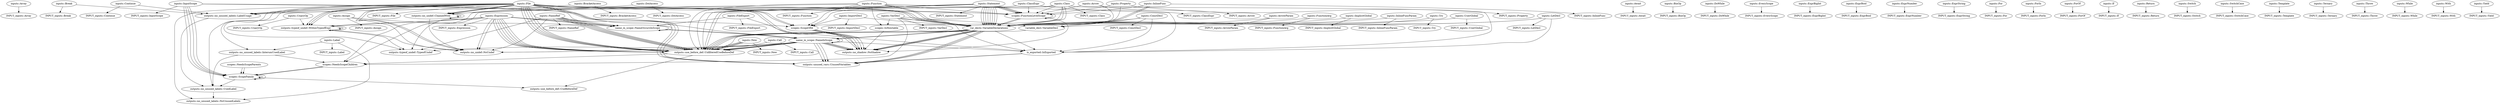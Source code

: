 digraph {
    0 [label="INPUT_inputs::Array"];
    1 [label="INPUT_inputs::Arrow"];
    2 [label="INPUT_inputs::ArrowParam"];
    3 [label="INPUT_inputs::Assign"];
    4 [label="INPUT_inputs::Await"];
    5 [label="INPUT_inputs::BinOp"];
    6 [label="INPUT_inputs::BracketAccess"];
    7 [label="INPUT_inputs::Break"];
    8 [label="INPUT_inputs::Call"];
    9 [label="INPUT_inputs::Class"];
    10 [label="INPUT_inputs::ClassExpr"];
    11 [label="INPUT_inputs::ConstDecl"];
    12 [label="INPUT_inputs::Continue"];
    13 [label="INPUT_inputs::DoWhile"];
    14 [label="INPUT_inputs::DotAccess"];
    15 [label="INPUT_inputs::EveryScope"];
    16 [label="INPUT_inputs::ExprBigInt"];
    17 [label="INPUT_inputs::ExprBool"];
    18 [label="INPUT_inputs::ExprNumber"];
    19 [label="INPUT_inputs::ExprString"];
    20 [label="INPUT_inputs::Expression"];
    21 [label="INPUT_inputs::File"];
    22 [label="INPUT_inputs::FileExport"];
    23 [label="INPUT_inputs::For"];
    24 [label="INPUT_inputs::ForIn"];
    25 [label="INPUT_inputs::ForOf"];
    26 [label="INPUT_inputs::Function"];
    27 [label="INPUT_inputs::FunctionArg"];
    28 [label="INPUT_inputs::If"];
    29 [label="INPUT_inputs::ImplicitGlobal"];
    30 [label="INPUT_inputs::ImportDecl"];
    31 [label="INPUT_inputs::InlineFunc"];
    32 [label="INPUT_inputs::InlineFuncParam"];
    33 [label="INPUT_inputs::InputScope"];
    34 [label="INPUT_inputs::Label"];
    35 [label="INPUT_inputs::LetDecl"];
    36 [label="INPUT_inputs::NameRef"];
    37 [label="INPUT_inputs::New"];
    38 [label="INPUT_inputs::Property"];
    39 [label="INPUT_inputs::Return"];
    40 [label="INPUT_inputs::Statement"];
    41 [label="INPUT_inputs::Switch"];
    42 [label="INPUT_inputs::SwitchCase"];
    43 [label="INPUT_inputs::Template"];
    44 [label="INPUT_inputs::Ternary"];
    45 [label="INPUT_inputs::Throw"];
    46 [label="INPUT_inputs::Try"];
    47 [label="INPUT_inputs::UnaryOp"];
    48 [label="INPUT_inputs::UserGlobal"];
    49 [label="INPUT_inputs::VarDecl"];
    50 [label="INPUT_inputs::While"];
    51 [label="INPUT_inputs::With"];
    52 [label="INPUT_inputs::Yield"];
    53 [label="inputs::Array"];
    54 [label="inputs::Arrow"];
    55 [label="inputs::ArrowParam"];
    56 [label="inputs::Assign"];
    57 [label="inputs::Await"];
    58 [label="inputs::BinOp"];
    59 [label="inputs::BracketAccess"];
    60 [label="inputs::Break"];
    61 [label="inputs::Call"];
    62 [label="inputs::Class"];
    63 [label="inputs::ClassExpr"];
    64 [label="inputs::ConstDecl"];
    65 [label="inputs::Continue"];
    66 [label="inputs::DoWhile"];
    67 [label="inputs::DotAccess"];
    68 [label="inputs::EveryScope"];
    69 [label="inputs::ExprBigInt"];
    70 [label="inputs::ExprBool"];
    71 [label="inputs::ExprNumber"];
    72 [label="inputs::ExprString"];
    73 [label="inputs::Expression"];
    74 [label="inputs::File"];
    75 [label="inputs::FileExport"];
    76 [label="inputs::For"];
    77 [label="inputs::ForIn"];
    78 [label="inputs::ForOf"];
    79 [label="inputs::Function"];
    80 [label="inputs::FunctionArg"];
    81 [label="inputs::If"];
    82 [label="inputs::ImplicitGlobal"];
    83 [label="inputs::ImportDecl"];
    84 [label="inputs::InlineFunc"];
    85 [label="inputs::InlineFuncParam"];
    86 [label="inputs::InputScope"];
    87 [label="inputs::Label"];
    88 [label="inputs::LetDecl"];
    89 [label="inputs::NameRef"];
    90 [label="inputs::New"];
    91 [label="inputs::Property"];
    92 [label="inputs::Return"];
    93 [label="inputs::Statement"];
    94 [label="inputs::Switch"];
    95 [label="inputs::SwitchCase"];
    96 [label="inputs::Template"];
    97 [label="inputs::Ternary"];
    98 [label="inputs::Throw"];
    99 [label="inputs::Try"];
    100 [label="inputs::UnaryOp"];
    101 [label="inputs::UserGlobal"];
    102 [label="inputs::VarDecl"];
    103 [label="inputs::While"];
    104 [label="inputs::With"];
    105 [label="inputs::Yield"];
    106 [label="is_exported::IsExported"];
    107 [label="name_in_scope::NameInScope"];
    108 [label="name_in_scope::NameOccursInScope"];
    109 [label="outputs::no_shadow::NoShadow"];
    110 [label="outputs::no_undef::ChainedWith"];
    111 [label="outputs::no_undef::NoUndef"];
    112 [label="outputs::no_unused_labels::InterumUsedLabel"];
    113 [label="outputs::no_unused_labels::LabelUsage"];
    114 [label="outputs::no_unused_labels::NoUnusedLabels"];
    115 [label="outputs::no_unused_labels::UsedLabel"];
    116 [label="outputs::typeof_undef::TypeofUndef"];
    117 [label="outputs::typeof_undef::WithinTypeofExpr"];
    118 [label="outputs::unused_vars::UnusedVariables"];
    119 [label="outputs::use_before_def::UnfilteredUseBeforeDef"];
    120 [label="outputs::use_before_def::UseBeforeDef"];
    121 [label="scopes::FunctionLevelScope"];
    122 [label="scopes::IsHoistable"];
    123 [label="scopes::NeedsScopeChildren"];
    124 [label="scopes::NeedsScopeParents"];
    125 [label="scopes::ScopeFamily"];
    126 [label="scopes::ScopeOfId"];
    127 [label="var_decls::VariableDeclarations"];
    128 [label="variable_decl::VariableDecl"];
    53 -> 0;
    54 -> 1;
    54 -> 121;
    54 -> 127;
    55 -> 2;
    55 -> 127;
    56 -> 3;
    56 -> 108;
    56 -> 111;
    57 -> 4;
    58 -> 5;
    59 -> 6;
    59 -> 110;
    60 -> 7;
    60 -> 113;
    61 -> 8;
    61 -> 119;
    62 -> 9;
    62 -> 106;
    62 -> 119;
    62 -> 119;
    62 -> 121;
    62 -> 126;
    62 -> 127;
    62 -> 127;
    63 -> 10;
    63 -> 119;
    63 -> 121;
    64 -> 11;
    64 -> 106;
    64 -> 127;
    64 -> 128;
    65 -> 12;
    65 -> 113;
    66 -> 13;
    67 -> 14;
    67 -> 110;
    68 -> 15;
    69 -> 16;
    70 -> 17;
    71 -> 18;
    72 -> 19;
    73 -> 20;
    73 -> 108;
    73 -> 108;
    73 -> 111;
    73 -> 111;
    73 -> 116;
    73 -> 117;
    73 -> 117;
    73 -> 119;
    73 -> 119;
    73 -> 119;
    73 -> 119;
    73 -> 119;
    73 -> 119;
    73 -> 126;
    74 -> 21;
    74 -> 109;
    74 -> 109;
    74 -> 110;
    74 -> 110;
    74 -> 110;
    74 -> 111;
    74 -> 111;
    74 -> 112;
    74 -> 113;
    74 -> 113;
    74 -> 114;
    74 -> 115;
    74 -> 116;
    74 -> 117;
    74 -> 117;
    74 -> 117;
    74 -> 118;
    74 -> 118;
    74 -> 118;
    74 -> 119;
    74 -> 119;
    74 -> 119;
    74 -> 119;
    74 -> 119;
    74 -> 121;
    74 -> 126;
    74 -> 126;
    74 -> 127;
    74 -> 127;
    74 -> 127;
    75 -> 22;
    75 -> 106;
    75 -> 108;
    76 -> 23;
    77 -> 24;
    78 -> 25;
    79 -> 26;
    79 -> 106;
    79 -> 119;
    79 -> 121;
    79 -> 122;
    79 -> 123;
    79 -> 126;
    79 -> 127;
    79 -> 127;
    80 -> 27;
    80 -> 127;
    81 -> 28;
    82 -> 29;
    82 -> 127;
    83 -> 30;
    83 -> 126;
    83 -> 127;
    84 -> 31;
    84 -> 121;
    84 -> 127;
    84 -> 127;
    85 -> 32;
    85 -> 127;
    86 -> 33;
    86 -> 107;
    86 -> 108;
    86 -> 121;
    86 -> 125;
    86 -> 125;
    86 -> 125;
    86 -> 125;
    87 -> 34;
    87 -> 112;
    87 -> 114;
    88 -> 35;
    88 -> 106;
    88 -> 127;
    88 -> 128;
    89 -> 36;
    89 -> 108;
    89 -> 111;
    89 -> 116;
    89 -> 119;
    89 -> 119;
    89 -> 119;
    89 -> 119;
    89 -> 119;
    90 -> 37;
    90 -> 119;
    90 -> 119;
    90 -> 119;
    90 -> 119;
    91 -> 38;
    91 -> 121;
    91 -> 127;
    92 -> 39;
    93 -> 40;
    93 -> 113;
    93 -> 113;
    93 -> 119;
    93 -> 121;
    93 -> 121;
    93 -> 121;
    93 -> 121;
    93 -> 123;
    93 -> 126;
    93 -> 127;
    93 -> 127;
    93 -> 127;
    93 -> 127;
    93 -> 127;
    93 -> 127;
    93 -> 127;
    93 -> 127;
    94 -> 41;
    95 -> 42;
    96 -> 43;
    97 -> 44;
    98 -> 45;
    99 -> 46;
    99 -> 127;
    100 -> 47;
    100 -> 117;
    101 -> 48;
    101 -> 127;
    102 -> 49;
    102 -> 106;
    102 -> 122;
    102 -> 123;
    102 -> 127;
    102 -> 128;
    103 -> 50;
    104 -> 51;
    105 -> 52;
    106 -> 118;
    106 -> 118;
    107 -> 106;
    107 -> 107;
    107 -> 109;
    107 -> 109;
    107 -> 109;
    107 -> 109;
    107 -> 111;
    107 -> 111;
    107 -> 116;
    107 -> 118;
    107 -> 118;
    107 -> 118;
    107 -> 119;
    107 -> 119;
    107 -> 119;
    107 -> 119;
    108 -> 107;
    108 -> 107;
    108 -> 108;
    110 -> 110;
    110 -> 110;
    110 -> 111;
    112 -> 115;
    112 -> 123;
    113 -> 115;
    115 -> 114;
    117 -> 111;
    117 -> 116;
    117 -> 117;
    117 -> 117;
    119 -> 120;
    119 -> 123;
    121 -> 109;
    121 -> 121;
    121 -> 127;
    121 -> 127;
    122 -> 109;
    123 -> 125;
    123 -> 125;
    124 -> 125;
    124 -> 125;
    125 -> 115;
    125 -> 120;
    125 -> 125;
    125 -> 125;
    126 -> 109;
    126 -> 109;
    126 -> 109;
    126 -> 109;
    127 -> 106;
    127 -> 107;
    127 -> 107;
    127 -> 109;
    127 -> 109;
    127 -> 109;
    127 -> 109;
    127 -> 118;
    127 -> 118;
    127 -> 118;
    127 -> 119;
    127 -> 119;
    127 -> 119;
    127 -> 119;
    128 -> 119;
}